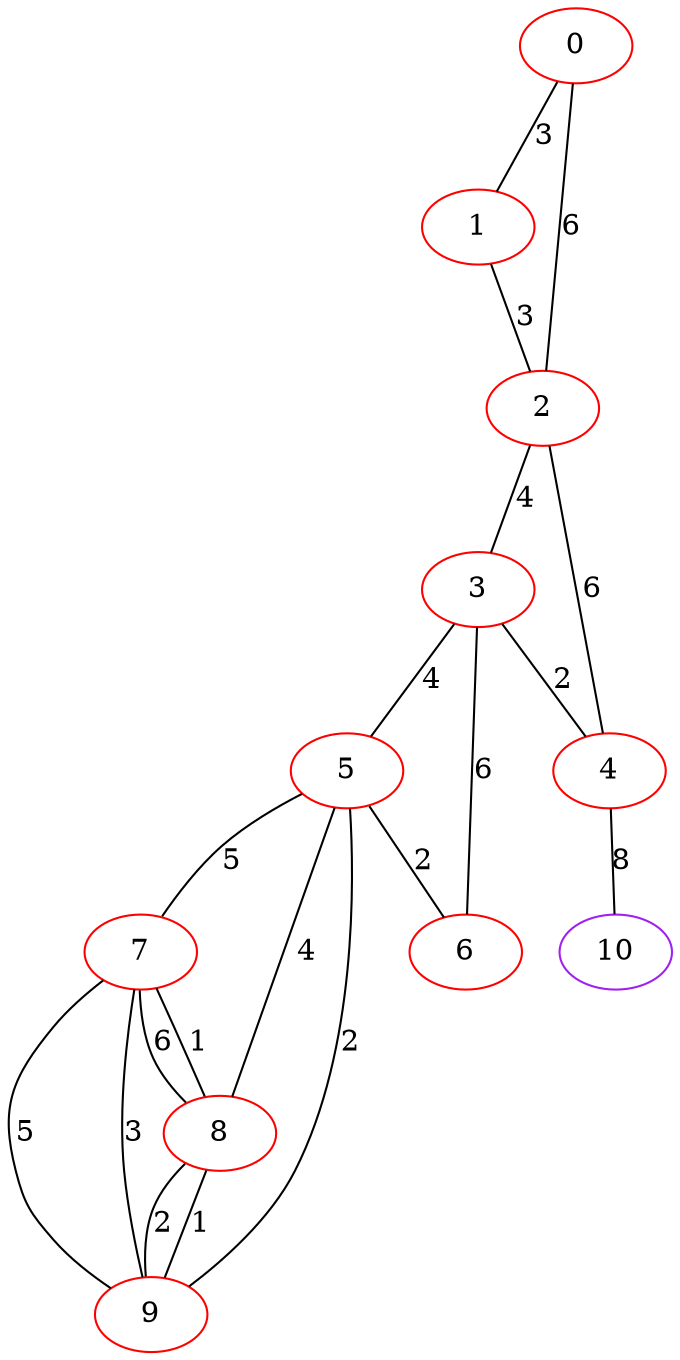 graph "" {
0 [color=red, weight=1];
1 [color=red, weight=1];
2 [color=red, weight=1];
3 [color=red, weight=1];
4 [color=red, weight=1];
5 [color=red, weight=1];
6 [color=red, weight=1];
7 [color=red, weight=1];
8 [color=red, weight=1];
9 [color=red, weight=1];
10 [color=purple, weight=4];
0 -- 1  [key=0, label=3];
0 -- 2  [key=0, label=6];
1 -- 2  [key=0, label=3];
2 -- 3  [key=0, label=4];
2 -- 4  [key=0, label=6];
3 -- 4  [key=0, label=2];
3 -- 5  [key=0, label=4];
3 -- 6  [key=0, label=6];
4 -- 10  [key=0, label=8];
5 -- 8  [key=0, label=4];
5 -- 9  [key=0, label=2];
5 -- 6  [key=0, label=2];
5 -- 7  [key=0, label=5];
7 -- 8  [key=0, label=6];
7 -- 8  [key=1, label=1];
7 -- 9  [key=0, label=5];
7 -- 9  [key=1, label=3];
8 -- 9  [key=0, label=1];
8 -- 9  [key=1, label=2];
}
